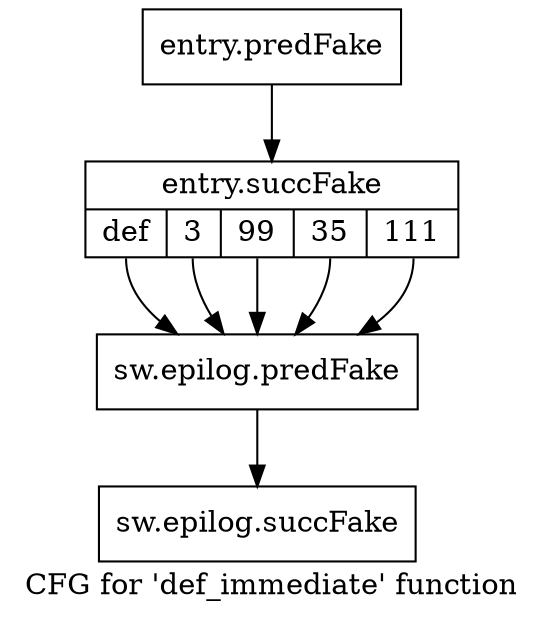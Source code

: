 digraph "CFG for 'def_immediate' function" {
	label="CFG for 'def_immediate' function";

	Node0x56d8800 [shape=record,filename="",linenumber="",label="{entry.predFake}"];
	Node0x56d8800 -> Node0x58e1b90[ callList="" memoryops="" filename="../../../../../src/cpp_files/libcpu.cpp" execusionnum="0"];
	Node0x58e1b90 [shape=record,filename="../../../../../src/cpp_files/libcpu.cpp",linenumber="168",label="{entry.succFake|{<s0>def|<s1>3|<s2>99|<s3>35|<s4>111}}"];
	Node0x58e1b90:s0 -> Node0x587aad0[ callList="" memoryops="" filename="../../../../../src/cpp_files/libcpu.cpp" execusionnum="0"];
	Node0x58e1b90:s1 -> Node0x587aad0[ callList="" memoryops="" filename="../../../../../src/cpp_files/libcpu.cpp" execusionnum="0"];
	Node0x58e1b90:s2 -> Node0x587aad0[ callList="" memoryops="" filename="../../../../../src/cpp_files/libcpu.cpp" execusionnum="0"];
	Node0x58e1b90:s3 -> Node0x587aad0[ callList="" memoryops="" filename="../../../../../src/cpp_files/libcpu.cpp" execusionnum="0"];
	Node0x58e1b90:s4 -> Node0x587aad0[ callList="" memoryops="" filename="../../../../../src/cpp_files/libcpu.cpp" execusionnum="0"];
	Node0x587aad0 [shape=record,filename="../../../../../src/cpp_files/libcpu.cpp",linenumber="209",label="{sw.epilog.predFake}"];
	Node0x587aad0 -> Node0x58e1cf0[ callList="" memoryops="" filename="../../../../../src/cpp_files/libcpu.cpp" execusionnum="0"];
	Node0x58e1cf0 [shape=record,filename="../../../../../src/cpp_files/libcpu.cpp",linenumber="209",label="{sw.epilog.succFake}"];
}
